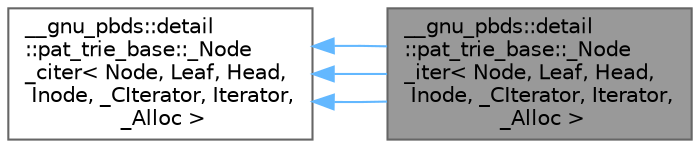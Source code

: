 digraph "__gnu_pbds::detail::pat_trie_base::_Node_iter&lt; Node, Leaf, Head, Inode, _CIterator, Iterator, _Alloc &gt;"
{
 // LATEX_PDF_SIZE
  bgcolor="transparent";
  edge [fontname=Helvetica,fontsize=10,labelfontname=Helvetica,labelfontsize=10];
  node [fontname=Helvetica,fontsize=10,shape=box,height=0.2,width=0.4];
  rankdir="LR";
  Node1 [id="Node000001",label="__gnu_pbds::detail\l::pat_trie_base::_Node\l_iter\< Node, Leaf, Head,\l Inode, _CIterator, Iterator,\l _Alloc \>",height=0.2,width=0.4,color="gray40", fillcolor="grey60", style="filled", fontcolor="black",tooltip="Node iterator."];
  Node2 -> Node1 [id="edge1_Node000001_Node000002",dir="back",color="steelblue1",style="solid",tooltip=" "];
  Node2 [id="Node000002",label="__gnu_pbds::detail\l::pat_trie_base::_Node\l_citer\< Node, Leaf, Head,\l Inode, _CIterator, Iterator,\l _Alloc \>",height=0.2,width=0.4,color="gray40", fillcolor="white", style="filled",URL="$class____gnu__pbds_1_1detail_1_1pat__trie__base_1_1___node__citer.html",tooltip="Node const iterator."];
  Node2 -> Node1 [id="edge2_Node000001_Node000002",dir="back",color="steelblue1",style="solid",tooltip=" "];
  Node2 -> Node1 [id="edge3_Node000001_Node000002",dir="back",color="steelblue1",style="solid",tooltip=" "];
}
